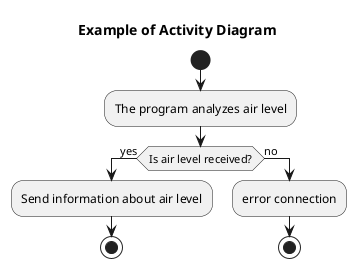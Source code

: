 @startuml
title Example of Activity Diagram 

start

:The program analyzes air level; 

if (Is air level received?) then (yes)
  :Send information about air level;
stop
else (no)
  :error connection;

stop
@enduml

